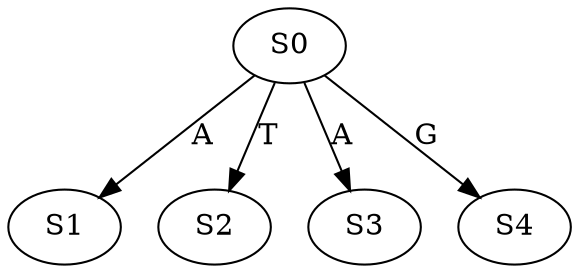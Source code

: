 strict digraph  {
	S0 -> S1 [ label = A ];
	S0 -> S2 [ label = T ];
	S0 -> S3 [ label = A ];
	S0 -> S4 [ label = G ];
}
